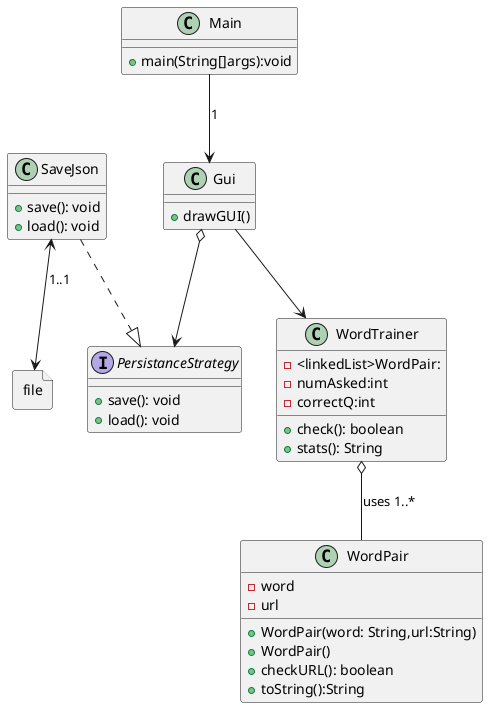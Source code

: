 @startuml
'https://plantuml.com/sequence-diagram

class Main{
    +main(String[]args):void
}
class WordTrainer {
    -<linkedList>WordPair:
    -numAsked:int
    -correctQ:int



    +check(): boolean
    +stats(): String
}

class WordPair {
    - word
    - url
    +WordPair(word: String,url:String)
    +WordPair()
    +checkURL(): boolean
    + toString():String


}

class Gui {
    + drawGUI()

}
interface PersistanceStrategy{
    +save(): void
    +load(): void
}
class SaveJson{
    +save(): void
    +load(): void
}

file file{

}

WordTrainer o-- WordPair: uses 1..*
Gui --> WordTrainer
Gui o--> PersistanceStrategy
SaveJson <--> file:1..1
Main --> Gui: 1
SaveJson ..|> PersistanceStrategy


@enduml

